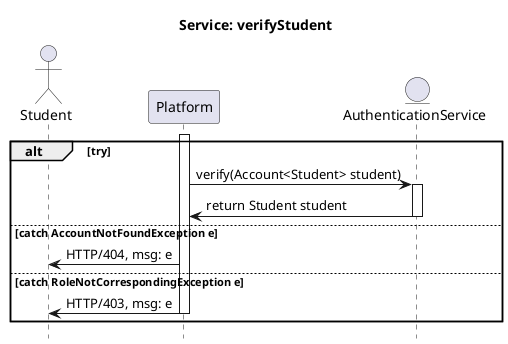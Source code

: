 @startuml

hide footbox
title Service: verifyStudent
actor Student
participant Platform
entity AuthenticationService

activate Platform
alt try

    Platform -> AuthenticationService : verify(Account<Student> student)
    activate AuthenticationService

    AuthenticationService -> Platform : return Student student
    deactivate AuthenticationService
    
else catch AccountNotFoundException e
    
    Platform -> Student: HTTP/404, msg: e
else catch RoleNotCorrespondingException e

    Platform -> Student: HTTP/403, msg: e
    deactivate Platform

end
@enduml